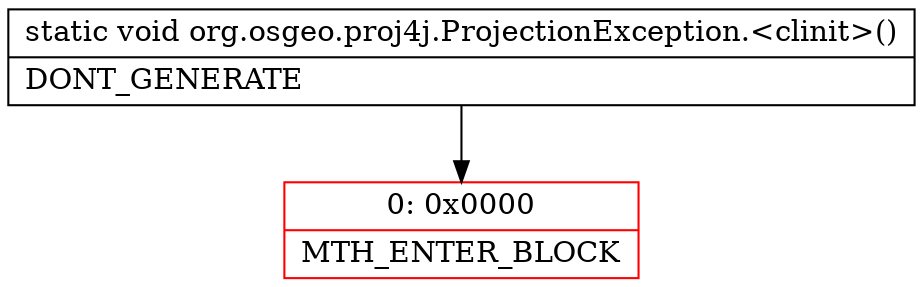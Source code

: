 digraph "CFG fororg.osgeo.proj4j.ProjectionException.\<clinit\>()V" {
subgraph cluster_Region_1626812626 {
label = "R(0)";
node [shape=record,color=blue];
}
Node_0 [shape=record,color=red,label="{0\:\ 0x0000|MTH_ENTER_BLOCK\l}"];
MethodNode[shape=record,label="{static void org.osgeo.proj4j.ProjectionException.\<clinit\>()  | DONT_GENERATE\l}"];
MethodNode -> Node_0;
}

